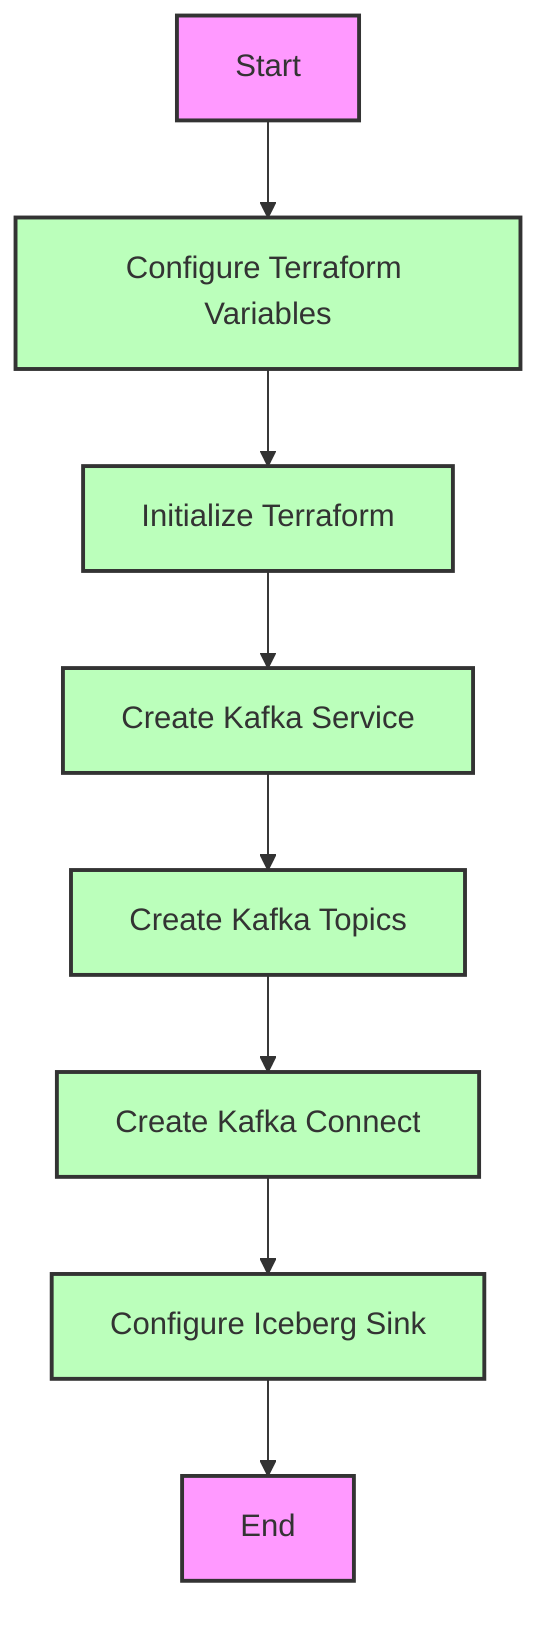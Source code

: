graph TD
    A[Start] --> B[Configure Terraform Variables]
    B --> C[Initialize Terraform]
    C --> D[Create Kafka Service]
    D --> E[Create Kafka Topics]
    E --> F[Create Kafka Connect]
    F --> G[Configure Iceberg Sink]
    G --> H[End]

    style A fill:#f9f,stroke:#333,stroke-width:2px
    style H fill:#f9f,stroke:#333,stroke-width:2px
    style B fill:#bfb,stroke:#333,stroke-width:2px
    style C fill:#bfb,stroke:#333,stroke-width:2px
    style D fill:#bfb,stroke:#333,stroke-width:2px
    style E fill:#bfb,stroke:#333,stroke-width:2px
    style F fill:#bfb,stroke:#333,stroke-width:2px
    style G fill:#bfb,stroke:#333,stroke-width:2px